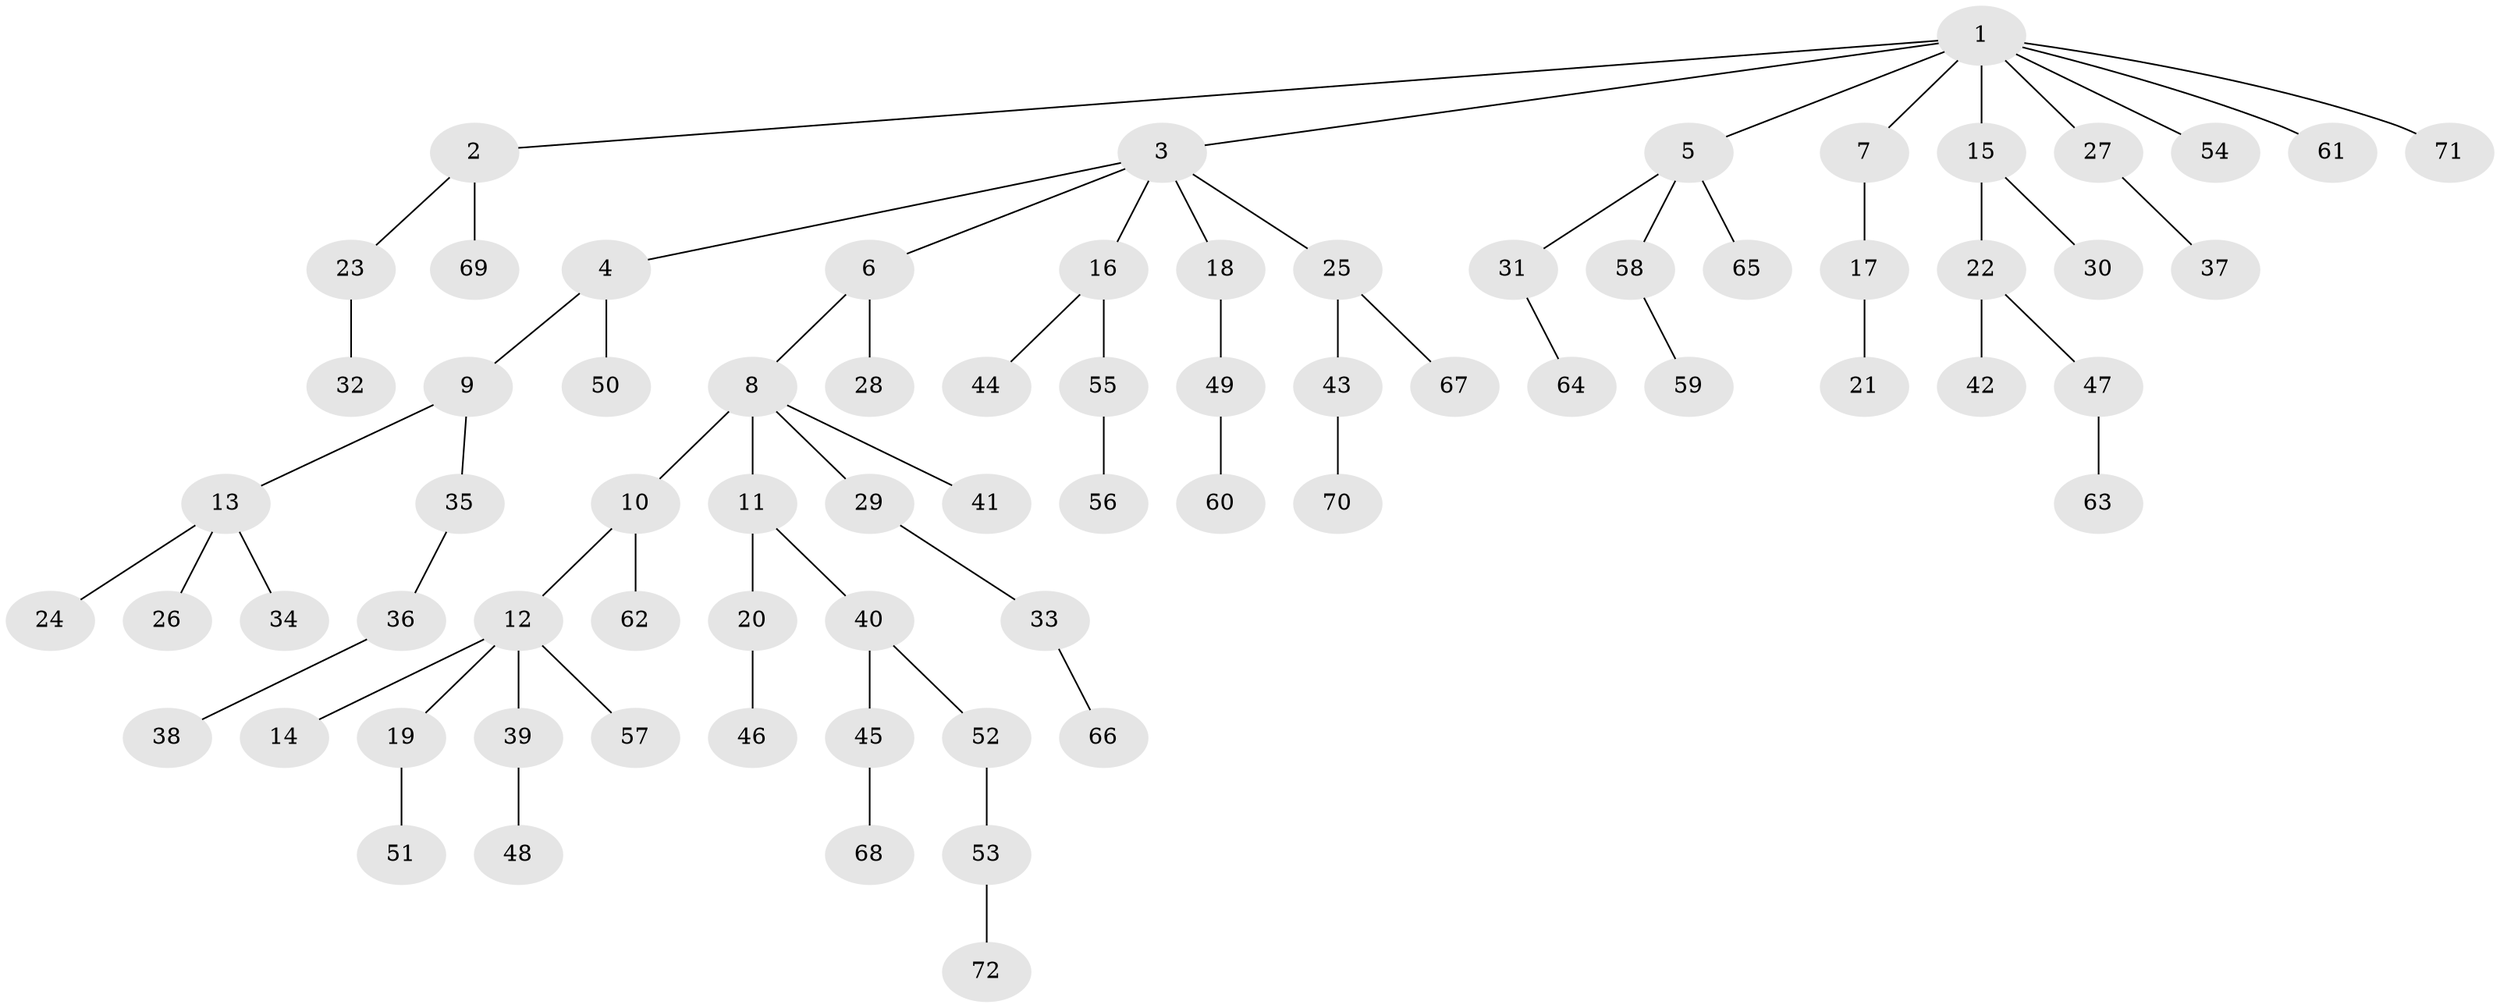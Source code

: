 // Generated by graph-tools (version 1.1) at 2025/15/03/09/25 04:15:22]
// undirected, 72 vertices, 71 edges
graph export_dot {
graph [start="1"]
  node [color=gray90,style=filled];
  1;
  2;
  3;
  4;
  5;
  6;
  7;
  8;
  9;
  10;
  11;
  12;
  13;
  14;
  15;
  16;
  17;
  18;
  19;
  20;
  21;
  22;
  23;
  24;
  25;
  26;
  27;
  28;
  29;
  30;
  31;
  32;
  33;
  34;
  35;
  36;
  37;
  38;
  39;
  40;
  41;
  42;
  43;
  44;
  45;
  46;
  47;
  48;
  49;
  50;
  51;
  52;
  53;
  54;
  55;
  56;
  57;
  58;
  59;
  60;
  61;
  62;
  63;
  64;
  65;
  66;
  67;
  68;
  69;
  70;
  71;
  72;
  1 -- 2;
  1 -- 3;
  1 -- 5;
  1 -- 7;
  1 -- 15;
  1 -- 27;
  1 -- 54;
  1 -- 61;
  1 -- 71;
  2 -- 23;
  2 -- 69;
  3 -- 4;
  3 -- 6;
  3 -- 16;
  3 -- 18;
  3 -- 25;
  4 -- 9;
  4 -- 50;
  5 -- 31;
  5 -- 58;
  5 -- 65;
  6 -- 8;
  6 -- 28;
  7 -- 17;
  8 -- 10;
  8 -- 11;
  8 -- 29;
  8 -- 41;
  9 -- 13;
  9 -- 35;
  10 -- 12;
  10 -- 62;
  11 -- 20;
  11 -- 40;
  12 -- 14;
  12 -- 19;
  12 -- 39;
  12 -- 57;
  13 -- 24;
  13 -- 26;
  13 -- 34;
  15 -- 22;
  15 -- 30;
  16 -- 44;
  16 -- 55;
  17 -- 21;
  18 -- 49;
  19 -- 51;
  20 -- 46;
  22 -- 42;
  22 -- 47;
  23 -- 32;
  25 -- 43;
  25 -- 67;
  27 -- 37;
  29 -- 33;
  31 -- 64;
  33 -- 66;
  35 -- 36;
  36 -- 38;
  39 -- 48;
  40 -- 45;
  40 -- 52;
  43 -- 70;
  45 -- 68;
  47 -- 63;
  49 -- 60;
  52 -- 53;
  53 -- 72;
  55 -- 56;
  58 -- 59;
}
